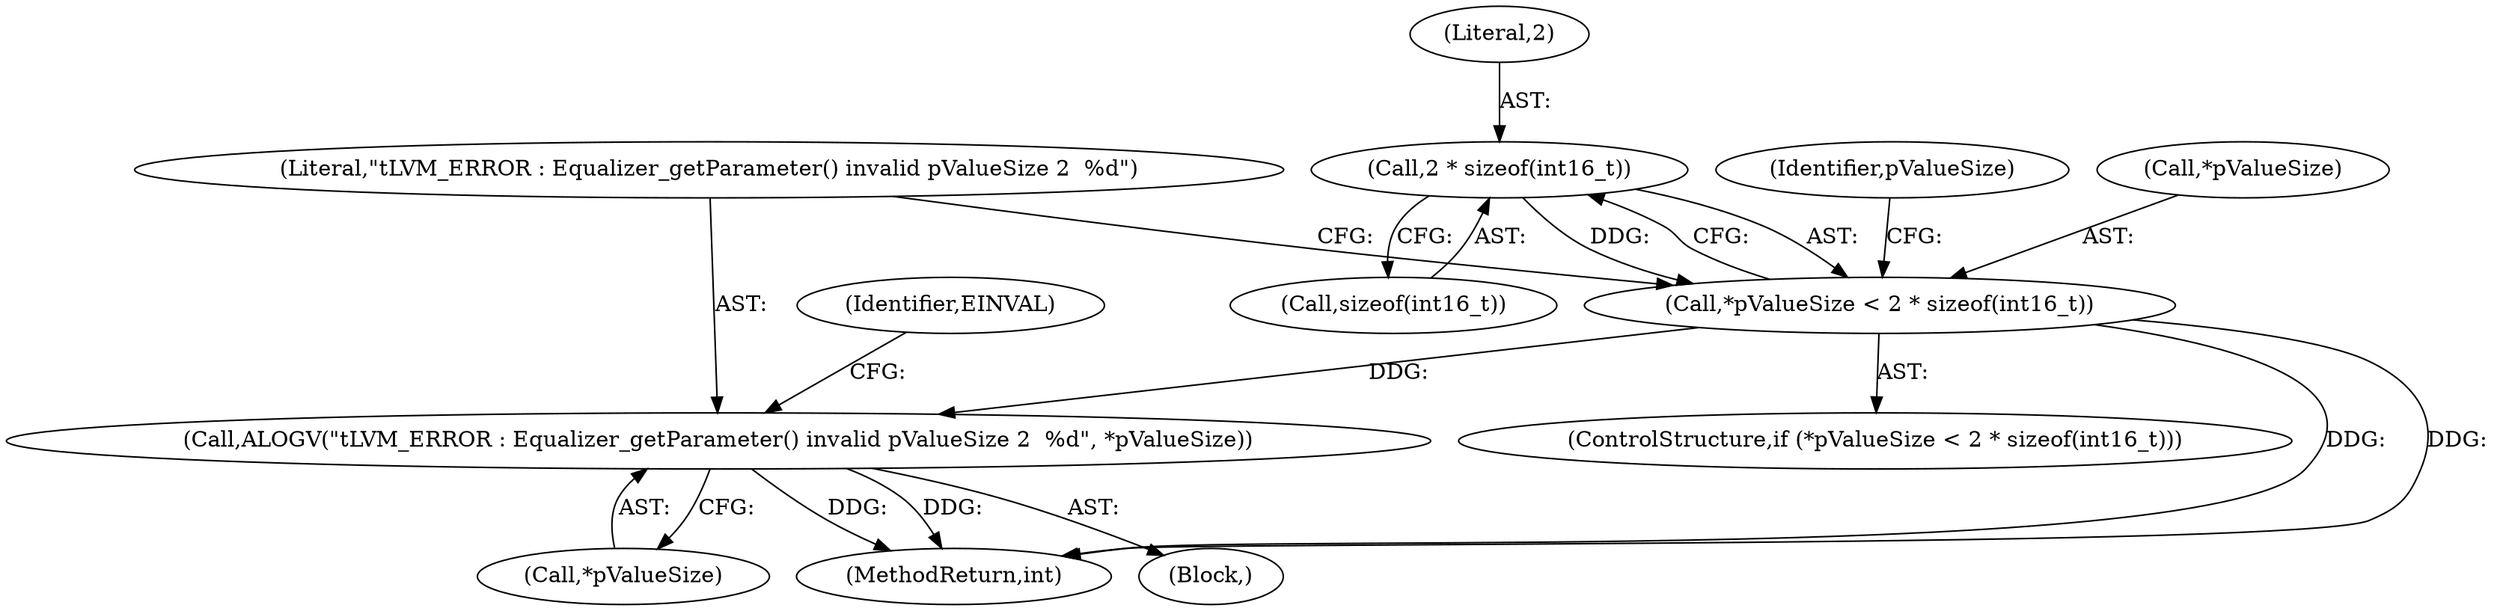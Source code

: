 digraph "0_Android_321ea5257e37c8edb26e66fe4ee78cca4cd915fe@API" {
"1000171" [label="(Call,2 * sizeof(int16_t))"];
"1000168" [label="(Call,*pValueSize < 2 * sizeof(int16_t))"];
"1000176" [label="(Call,ALOGV(\"\tLVM_ERROR : Equalizer_getParameter() invalid pValueSize 2  %d\", *pValueSize))"];
"1000167" [label="(ControlStructure,if (*pValueSize < 2 * sizeof(int16_t)))"];
"1000168" [label="(Call,*pValueSize < 2 * sizeof(int16_t))"];
"1000185" [label="(Identifier,pValueSize)"];
"1000586" [label="(MethodReturn,int)"];
"1000178" [label="(Call,*pValueSize)"];
"1000177" [label="(Literal,\"\tLVM_ERROR : Equalizer_getParameter() invalid pValueSize 2  %d\")"];
"1000182" [label="(Identifier,EINVAL)"];
"1000171" [label="(Call,2 * sizeof(int16_t))"];
"1000176" [label="(Call,ALOGV(\"\tLVM_ERROR : Equalizer_getParameter() invalid pValueSize 2  %d\", *pValueSize))"];
"1000172" [label="(Literal,2)"];
"1000169" [label="(Call,*pValueSize)"];
"1000175" [label="(Block,)"];
"1000173" [label="(Call,sizeof(int16_t))"];
"1000171" -> "1000168"  [label="AST: "];
"1000171" -> "1000173"  [label="CFG: "];
"1000172" -> "1000171"  [label="AST: "];
"1000173" -> "1000171"  [label="AST: "];
"1000168" -> "1000171"  [label="CFG: "];
"1000171" -> "1000168"  [label="DDG: "];
"1000168" -> "1000167"  [label="AST: "];
"1000169" -> "1000168"  [label="AST: "];
"1000177" -> "1000168"  [label="CFG: "];
"1000185" -> "1000168"  [label="CFG: "];
"1000168" -> "1000586"  [label="DDG: "];
"1000168" -> "1000586"  [label="DDG: "];
"1000168" -> "1000176"  [label="DDG: "];
"1000176" -> "1000175"  [label="AST: "];
"1000176" -> "1000178"  [label="CFG: "];
"1000177" -> "1000176"  [label="AST: "];
"1000178" -> "1000176"  [label="AST: "];
"1000182" -> "1000176"  [label="CFG: "];
"1000176" -> "1000586"  [label="DDG: "];
"1000176" -> "1000586"  [label="DDG: "];
}
